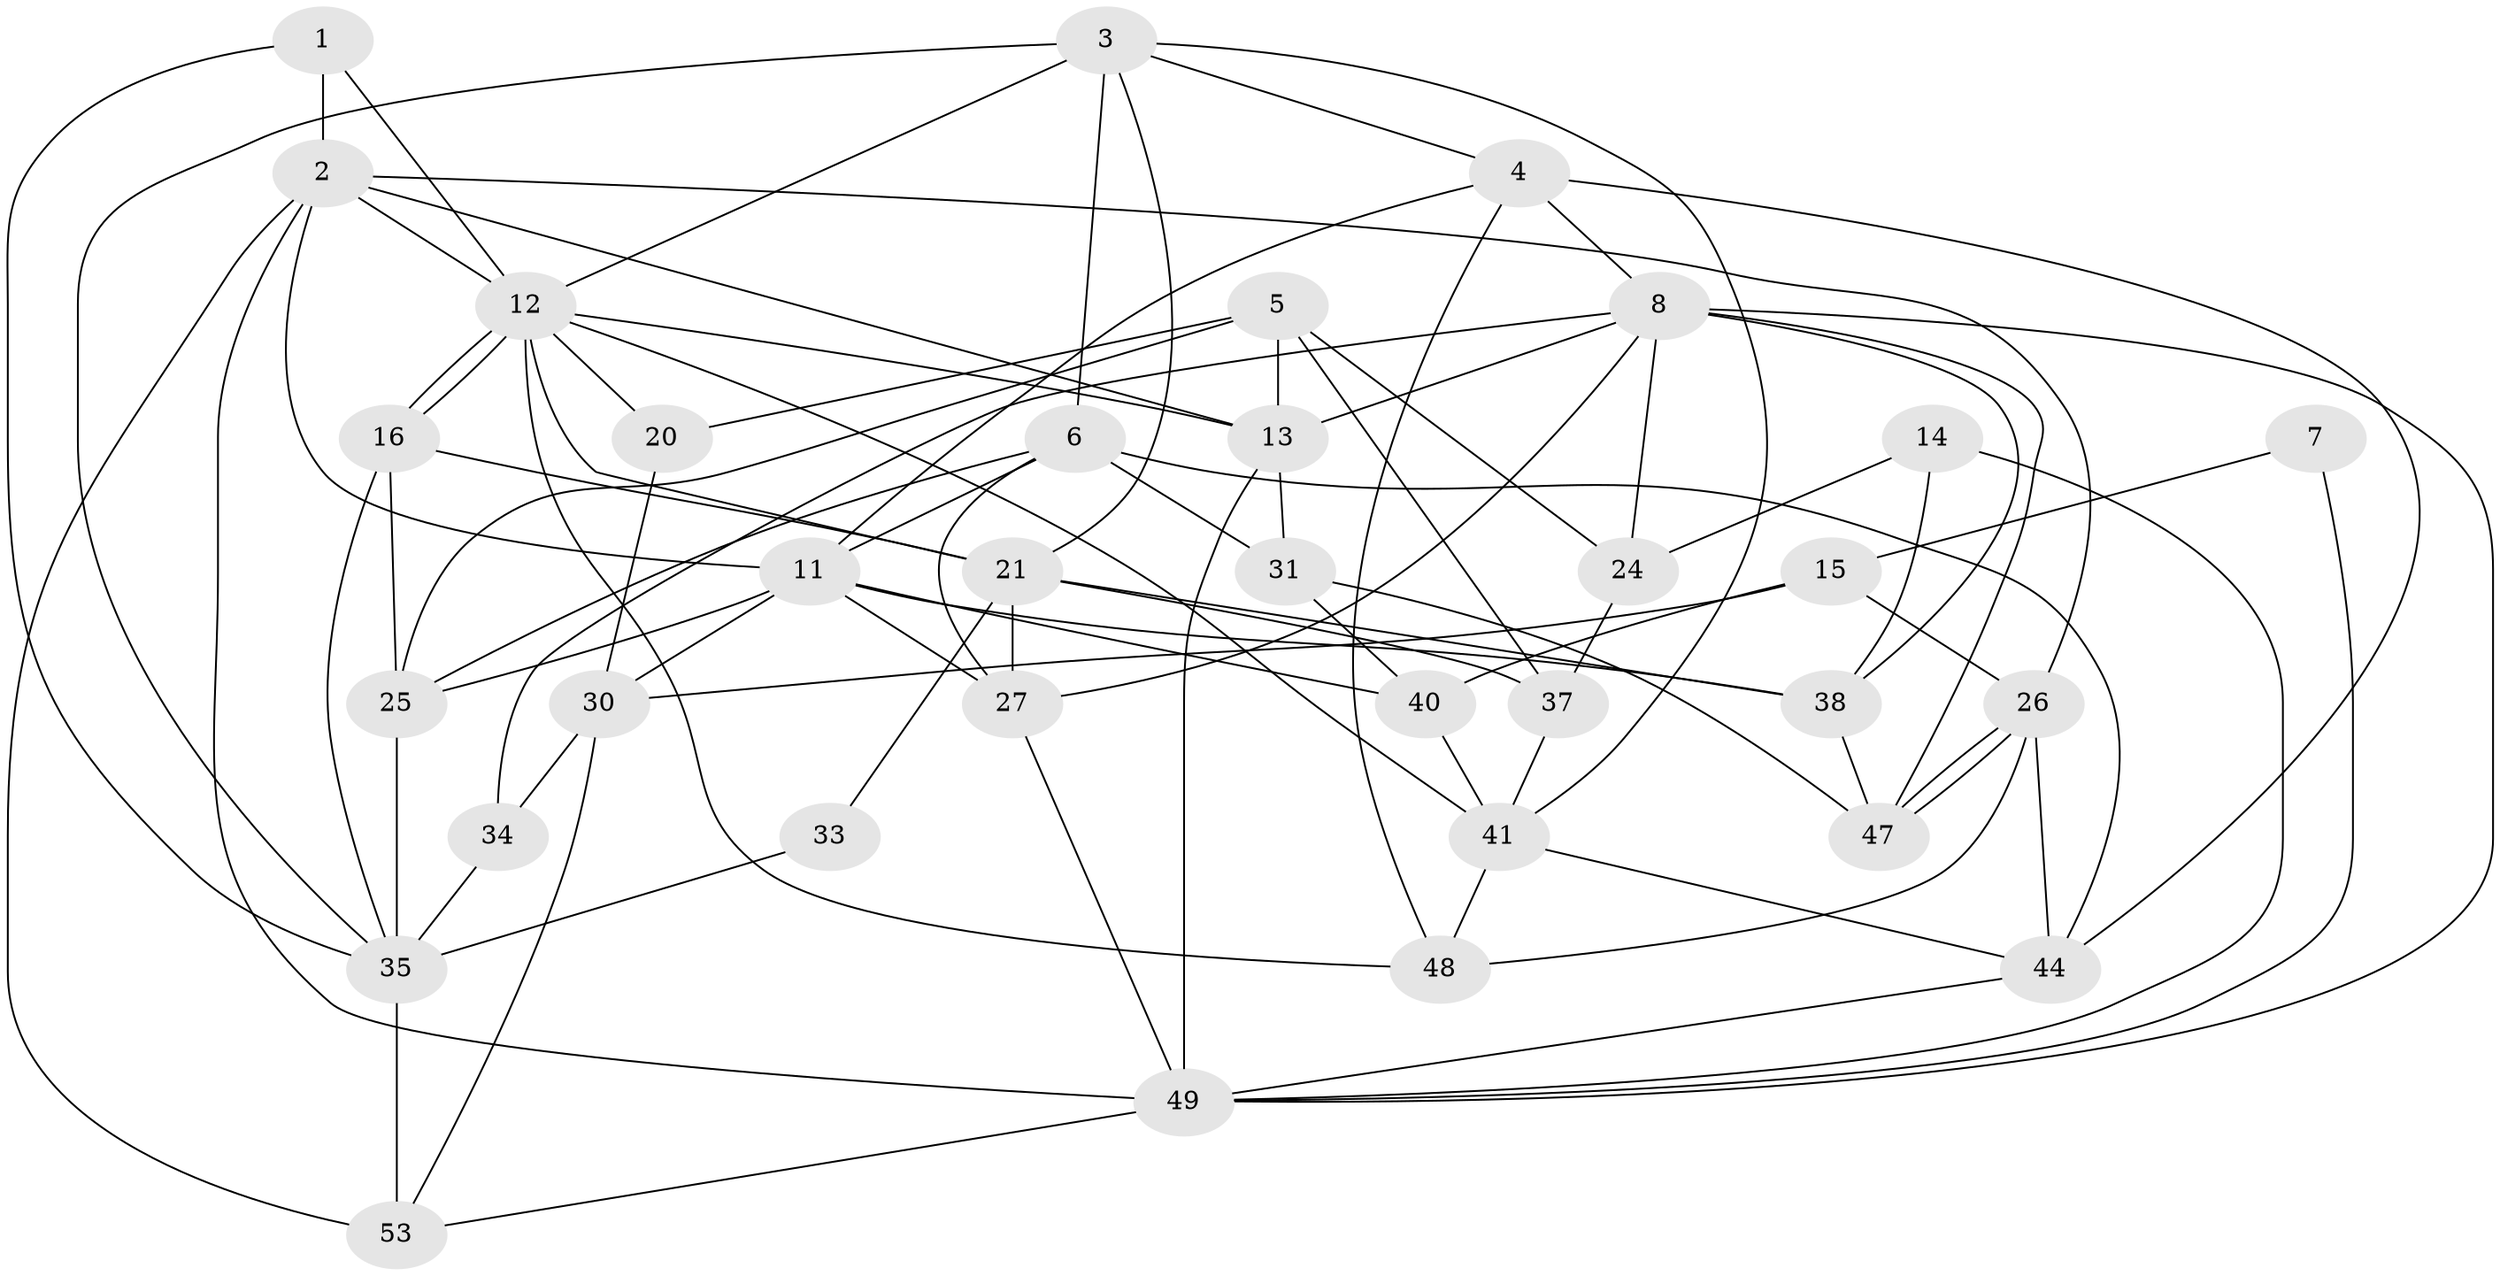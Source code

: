 // original degree distribution, {2: 0.1, 4: 0.2833333333333333, 3: 0.3, 5: 0.21666666666666667, 9: 0.016666666666666666, 6: 0.05, 7: 0.03333333333333333}
// Generated by graph-tools (version 1.1) at 2025/42/03/06/25 10:42:01]
// undirected, 34 vertices, 87 edges
graph export_dot {
graph [start="1"]
  node [color=gray90,style=filled];
  1 [super="+22"];
  2 [super="+18"];
  3 [super="+10"];
  4 [super="+9"];
  5 [super="+29"];
  6 [super="+19"];
  7;
  8 [super="+17"];
  11 [super="+55"];
  12 [super="+46"];
  13 [super="+54"];
  14;
  15 [super="+60"];
  16 [super="+23"];
  20;
  21 [super="+36"];
  24 [super="+57"];
  25 [super="+28"];
  26 [super="+45"];
  27;
  30 [super="+32"];
  31;
  33;
  34;
  35 [super="+43"];
  37 [super="+39"];
  38 [super="+42"];
  40 [super="+58"];
  41 [super="+52"];
  44 [super="+50"];
  47 [super="+59"];
  48;
  49 [super="+51"];
  53 [super="+56"];
  1 -- 35;
  1 -- 2;
  1 -- 12;
  2 -- 11;
  2 -- 26;
  2 -- 49;
  2 -- 53;
  2 -- 13;
  2 -- 12;
  3 -- 12;
  3 -- 21;
  3 -- 6;
  3 -- 41;
  3 -- 4;
  3 -- 35;
  4 -- 48;
  4 -- 11;
  4 -- 8;
  4 -- 44;
  5 -- 13;
  5 -- 24;
  5 -- 37;
  5 -- 20;
  5 -- 25;
  6 -- 31 [weight=2];
  6 -- 25;
  6 -- 27;
  6 -- 11;
  6 -- 44;
  7 -- 15;
  7 -- 49;
  8 -- 49;
  8 -- 27;
  8 -- 34;
  8 -- 38 [weight=2];
  8 -- 24;
  8 -- 13;
  8 -- 47;
  11 -- 38;
  11 -- 40;
  11 -- 27;
  11 -- 30;
  11 -- 25;
  12 -- 21;
  12 -- 16;
  12 -- 16;
  12 -- 20;
  12 -- 48;
  12 -- 41;
  12 -- 13;
  13 -- 49 [weight=2];
  13 -- 31;
  14 -- 38;
  14 -- 49;
  14 -- 24;
  15 -- 26;
  15 -- 40;
  15 -- 30;
  16 -- 25;
  16 -- 35;
  16 -- 21;
  20 -- 30;
  21 -- 37;
  21 -- 33;
  21 -- 27;
  21 -- 38;
  24 -- 37;
  25 -- 35;
  26 -- 44;
  26 -- 47;
  26 -- 47;
  26 -- 48;
  27 -- 49;
  30 -- 34;
  30 -- 53;
  31 -- 47;
  31 -- 40;
  33 -- 35;
  34 -- 35;
  35 -- 53 [weight=2];
  37 -- 41 [weight=2];
  38 -- 47;
  40 -- 41 [weight=2];
  41 -- 48;
  41 -- 44;
  44 -- 49;
  49 -- 53;
}

